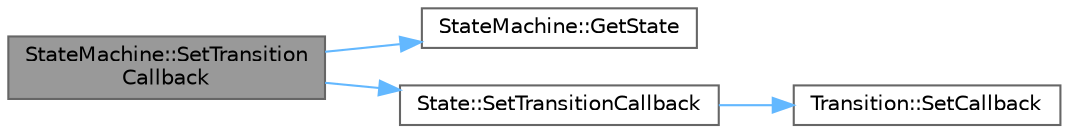 digraph "StateMachine::SetTransitionCallback"
{
 // LATEX_PDF_SIZE
  bgcolor="transparent";
  edge [fontname=Helvetica,fontsize=10,labelfontname=Helvetica,labelfontsize=10];
  node [fontname=Helvetica,fontsize=10,shape=box,height=0.2,width=0.4];
  rankdir="LR";
  Node1 [id="Node000001",label="StateMachine::SetTransition\lCallback",height=0.2,width=0.4,color="gray40", fillcolor="grey60", style="filled", fontcolor="black",tooltip=" "];
  Node1 -> Node2 [id="edge1_Node000001_Node000002",color="steelblue1",style="solid",tooltip=" "];
  Node2 [id="Node000002",label="StateMachine::GetState",height=0.2,width=0.4,color="grey40", fillcolor="white", style="filled",URL="$class_state_machine.html#aee6d41146c32f48ffd34f4f1955bbde8",tooltip=" "];
  Node1 -> Node3 [id="edge2_Node000001_Node000003",color="steelblue1",style="solid",tooltip=" "];
  Node3 [id="Node000003",label="State::SetTransitionCallback",height=0.2,width=0.4,color="grey40", fillcolor="white", style="filled",URL="$class_state.html#a6a338d3f16aed2a9e34bfe366f45a8a4",tooltip="Modifies an existing transition's callback."];
  Node3 -> Node4 [id="edge3_Node000003_Node000004",color="steelblue1",style="solid",tooltip=" "];
  Node4 [id="Node000004",label="Transition::SetCallback",height=0.2,width=0.4,color="grey40", fillcolor="white", style="filled",URL="$class_transition.html#a2c3cf207d78732bb24c6b7d62d956c32",tooltip=" "];
}
